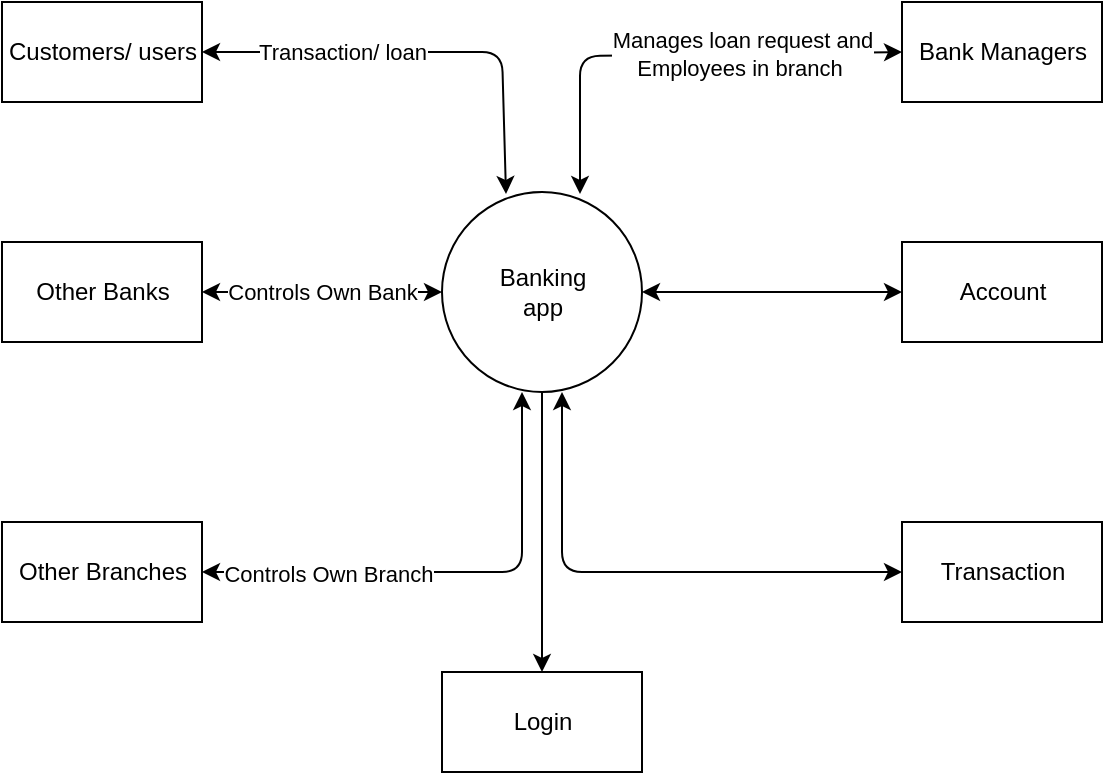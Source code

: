 <mxfile>
    <diagram id="eghO2PTSIAxIuZ5z_VGB" name="Page-1">
        <mxGraphModel dx="832" dy="475" grid="1" gridSize="10" guides="1" tooltips="1" connect="1" arrows="1" fold="1" page="1" pageScale="1" pageWidth="850" pageHeight="1100" background="none" math="0" shadow="0">
            <root>
                <mxCell id="0"/>
                <mxCell id="1" parent="0"/>
                <mxCell id="13" style="edgeStyle=none;html=1;exitX=0.69;exitY=0.01;exitDx=0;exitDy=0;entryX=0;entryY=0.5;entryDx=0;entryDy=0;exitPerimeter=0;startArrow=classic;startFill=1;" parent="1" source="3" target="28" edge="1">
                    <mxGeometry relative="1" as="geometry">
                        <mxPoint x="571" y="82" as="targetPoint"/>
                        <Array as="points">
                            <mxPoint x="409" y="82"/>
                        </Array>
                    </mxGeometry>
                </mxCell>
                <mxCell id="34" value="Manages loan request and&lt;br&gt;Employees in branch&amp;nbsp;" style="edgeLabel;html=1;align=center;verticalAlign=middle;resizable=0;points=[];" vertex="1" connectable="0" parent="13">
                    <mxGeometry x="-0.044" y="-1" relative="1" as="geometry">
                        <mxPoint x="40" y="-2" as="offset"/>
                    </mxGeometry>
                </mxCell>
                <mxCell id="14" style="edgeStyle=none;html=1;entryX=0;entryY=0.5;entryDx=0;entryDy=0;startArrow=classic;startFill=1;" parent="1" source="3" target="26" edge="1">
                    <mxGeometry relative="1" as="geometry">
                        <mxPoint x="570" y="200" as="targetPoint"/>
                    </mxGeometry>
                </mxCell>
                <mxCell id="15" style="edgeStyle=none;html=1;entryX=0;entryY=0.5;entryDx=0;entryDy=0;exitX=0.6;exitY=1;exitDx=0;exitDy=0;exitPerimeter=0;startArrow=classic;startFill=1;" parent="1" source="3" target="32" edge="1">
                    <mxGeometry relative="1" as="geometry">
                        <mxPoint x="400" y="260" as="sourcePoint"/>
                        <mxPoint x="570" y="340" as="targetPoint"/>
                        <Array as="points">
                            <mxPoint x="400" y="340"/>
                        </Array>
                    </mxGeometry>
                </mxCell>
                <mxCell id="16" style="edgeStyle=none;html=1;exitX=0.4;exitY=1;exitDx=0;exitDy=0;exitPerimeter=0;startArrow=classic;startFill=1;" parent="1" source="3" edge="1">
                    <mxGeometry relative="1" as="geometry">
                        <mxPoint x="220" y="340" as="targetPoint"/>
                        <Array as="points">
                            <mxPoint x="380" y="340"/>
                        </Array>
                    </mxGeometry>
                </mxCell>
                <mxCell id="35" value="Controls Own Branch" style="edgeLabel;html=1;align=center;verticalAlign=middle;resizable=0;points=[];" vertex="1" connectable="0" parent="16">
                    <mxGeometry x="0.496" y="1" relative="1" as="geometry">
                        <mxPoint as="offset"/>
                    </mxGeometry>
                </mxCell>
                <mxCell id="17" style="edgeStyle=none;html=1;exitX=0.5;exitY=1;exitDx=0;exitDy=0;entryX=0.5;entryY=0;entryDx=0;entryDy=0;" parent="1" source="3" target="31" edge="1">
                    <mxGeometry relative="1" as="geometry">
                        <mxPoint x="390" y="390" as="targetPoint"/>
                    </mxGeometry>
                </mxCell>
                <mxCell id="19" style="edgeStyle=none;html=1;exitX=0.32;exitY=0.01;exitDx=0;exitDy=0;exitPerimeter=0;entryX=1;entryY=0.5;entryDx=0;entryDy=0;endArrow=classic;endFill=1;startArrow=classic;startFill=1;" parent="1" source="3" target="20" edge="1">
                    <mxGeometry relative="1" as="geometry">
                        <mxPoint x="220" y="80" as="targetPoint"/>
                        <Array as="points">
                            <mxPoint x="370" y="80"/>
                        </Array>
                    </mxGeometry>
                </mxCell>
                <mxCell id="33" value="Transaction/ loan" style="edgeLabel;html=1;align=center;verticalAlign=middle;resizable=0;points=[];" vertex="1" connectable="0" parent="19">
                    <mxGeometry x="0.412" y="2" relative="1" as="geometry">
                        <mxPoint x="5" y="-2" as="offset"/>
                    </mxGeometry>
                </mxCell>
                <mxCell id="3" value="Banking&lt;br&gt;app" style="shape=ellipse;html=1;dashed=0;whitespace=wrap;perimeter=ellipsePerimeter;" parent="1" vertex="1">
                    <mxGeometry x="340" y="150" width="100" height="100" as="geometry"/>
                </mxCell>
                <mxCell id="10" style="edgeStyle=none;html=1;exitX=1;exitY=0.5;exitDx=0;exitDy=0;startArrow=classic;startFill=1;" parent="1" source="23" target="3" edge="1">
                    <mxGeometry relative="1" as="geometry">
                        <mxPoint x="220" y="200" as="sourcePoint"/>
                    </mxGeometry>
                </mxCell>
                <mxCell id="36" value="Controls Own Bank" style="edgeLabel;html=1;align=center;verticalAlign=middle;resizable=0;points=[];" vertex="1" connectable="0" parent="10">
                    <mxGeometry x="-0.45" relative="1" as="geometry">
                        <mxPoint x="27" as="offset"/>
                    </mxGeometry>
                </mxCell>
                <mxCell id="20" value="Customers/ users" style="html=1;dashed=0;whitespace=wrap;strokeColor=default;fontFamily=Helvetica;fontSize=12;fontColor=default;fillColor=default;" parent="1" vertex="1">
                    <mxGeometry x="120" y="55" width="100" height="50" as="geometry"/>
                </mxCell>
                <mxCell id="23" value="Other Banks" style="html=1;dashed=0;whitespace=wrap;strokeColor=default;fontFamily=Helvetica;fontSize=12;fontColor=default;fillColor=default;" parent="1" vertex="1">
                    <mxGeometry x="120" y="175" width="100" height="50" as="geometry"/>
                </mxCell>
                <mxCell id="24" value="Other Branches" style="html=1;dashed=0;whitespace=wrap;strokeColor=default;fontFamily=Helvetica;fontSize=12;fontColor=default;fillColor=default;" parent="1" vertex="1">
                    <mxGeometry x="120" y="315" width="100" height="50" as="geometry"/>
                </mxCell>
                <mxCell id="26" value="Account" style="html=1;dashed=0;whitespace=wrap;strokeColor=default;fontFamily=Helvetica;fontSize=12;fontColor=default;fillColor=default;" parent="1" vertex="1">
                    <mxGeometry x="570" y="175" width="100" height="50" as="geometry"/>
                </mxCell>
                <mxCell id="28" value="Bank Managers" style="html=1;dashed=0;whitespace=wrap;strokeColor=default;fontFamily=Helvetica;fontSize=12;fontColor=default;fillColor=default;" parent="1" vertex="1">
                    <mxGeometry x="570" y="55" width="100" height="50" as="geometry"/>
                </mxCell>
                <mxCell id="31" value="Login" style="html=1;dashed=0;whitespace=wrap;strokeColor=default;fontFamily=Helvetica;fontSize=12;fontColor=default;fillColor=default;" parent="1" vertex="1">
                    <mxGeometry x="340" y="390" width="100" height="50" as="geometry"/>
                </mxCell>
                <mxCell id="32" value="Transaction" style="html=1;dashed=0;whitespace=wrap;strokeColor=default;fontFamily=Helvetica;fontSize=12;fontColor=default;fillColor=default;" parent="1" vertex="1">
                    <mxGeometry x="570" y="315" width="100" height="50" as="geometry"/>
                </mxCell>
            </root>
        </mxGraphModel>
    </diagram>
</mxfile>